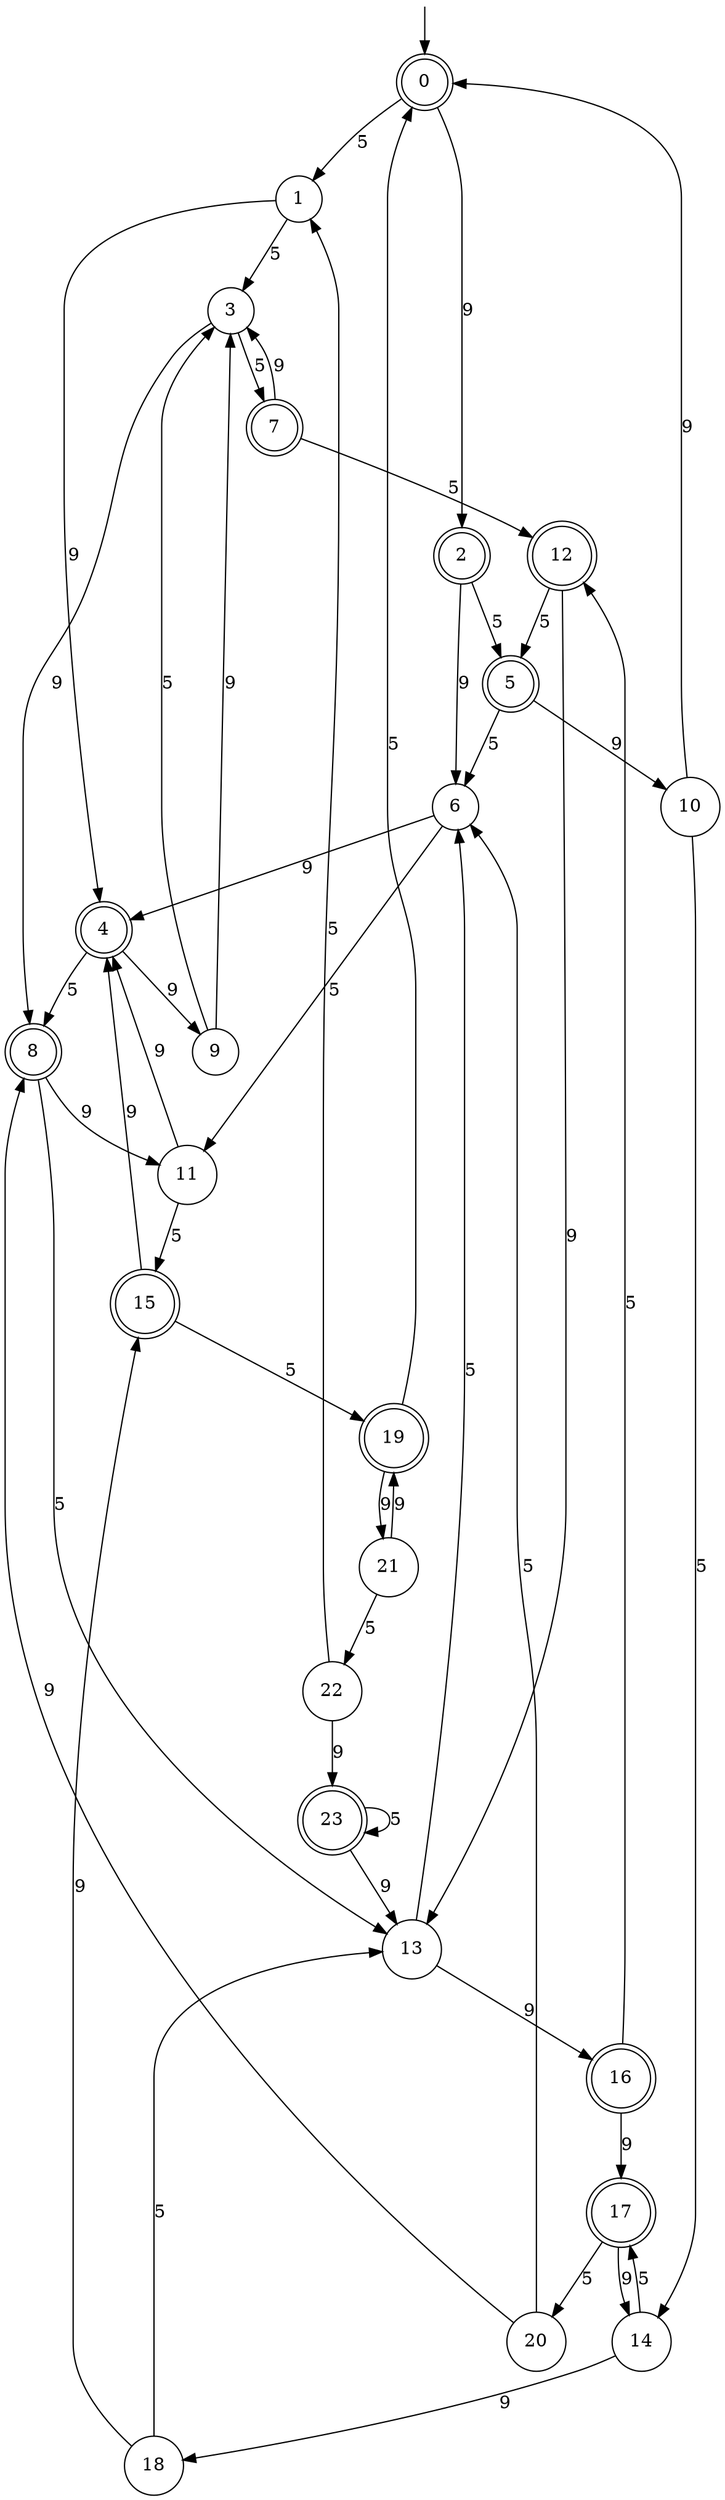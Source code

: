 digraph g {

	s0 [shape="doublecircle" label="0"];
	s1 [shape="circle" label="1"];
	s2 [shape="doublecircle" label="2"];
	s3 [shape="circle" label="3"];
	s4 [shape="doublecircle" label="4"];
	s5 [shape="doublecircle" label="5"];
	s6 [shape="circle" label="6"];
	s7 [shape="doublecircle" label="7"];
	s8 [shape="doublecircle" label="8"];
	s9 [shape="circle" label="9"];
	s10 [shape="circle" label="10"];
	s11 [shape="circle" label="11"];
	s12 [shape="doublecircle" label="12"];
	s13 [shape="circle" label="13"];
	s14 [shape="circle" label="14"];
	s15 [shape="doublecircle" label="15"];
	s16 [shape="doublecircle" label="16"];
	s17 [shape="doublecircle" label="17"];
	s18 [shape="circle" label="18"];
	s19 [shape="doublecircle" label="19"];
	s20 [shape="circle" label="20"];
	s21 [shape="circle" label="21"];
	s22 [shape="circle" label="22"];
	s23 [shape="doublecircle" label="23"];
	s0 -> s1 [label="5"];
	s0 -> s2 [label="9"];
	s1 -> s3 [label="5"];
	s1 -> s4 [label="9"];
	s2 -> s5 [label="5"];
	s2 -> s6 [label="9"];
	s3 -> s7 [label="5"];
	s3 -> s8 [label="9"];
	s4 -> s8 [label="5"];
	s4 -> s9 [label="9"];
	s5 -> s6 [label="5"];
	s5 -> s10 [label="9"];
	s6 -> s11 [label="5"];
	s6 -> s4 [label="9"];
	s7 -> s12 [label="5"];
	s7 -> s3 [label="9"];
	s8 -> s13 [label="5"];
	s8 -> s11 [label="9"];
	s9 -> s3 [label="5"];
	s9 -> s3 [label="9"];
	s10 -> s14 [label="5"];
	s10 -> s0 [label="9"];
	s11 -> s15 [label="5"];
	s11 -> s4 [label="9"];
	s12 -> s5 [label="5"];
	s12 -> s13 [label="9"];
	s13 -> s6 [label="5"];
	s13 -> s16 [label="9"];
	s14 -> s17 [label="5"];
	s14 -> s18 [label="9"];
	s15 -> s19 [label="5"];
	s15 -> s4 [label="9"];
	s16 -> s12 [label="5"];
	s16 -> s17 [label="9"];
	s17 -> s20 [label="5"];
	s17 -> s14 [label="9"];
	s18 -> s13 [label="5"];
	s18 -> s15 [label="9"];
	s19 -> s0 [label="5"];
	s19 -> s21 [label="9"];
	s20 -> s6 [label="5"];
	s20 -> s8 [label="9"];
	s21 -> s22 [label="5"];
	s21 -> s19 [label="9"];
	s22 -> s1 [label="5"];
	s22 -> s23 [label="9"];
	s23 -> s23 [label="5"];
	s23 -> s13 [label="9"];

__start0 [label="" shape="none" width="0" height="0"];
__start0 -> s0;

}
